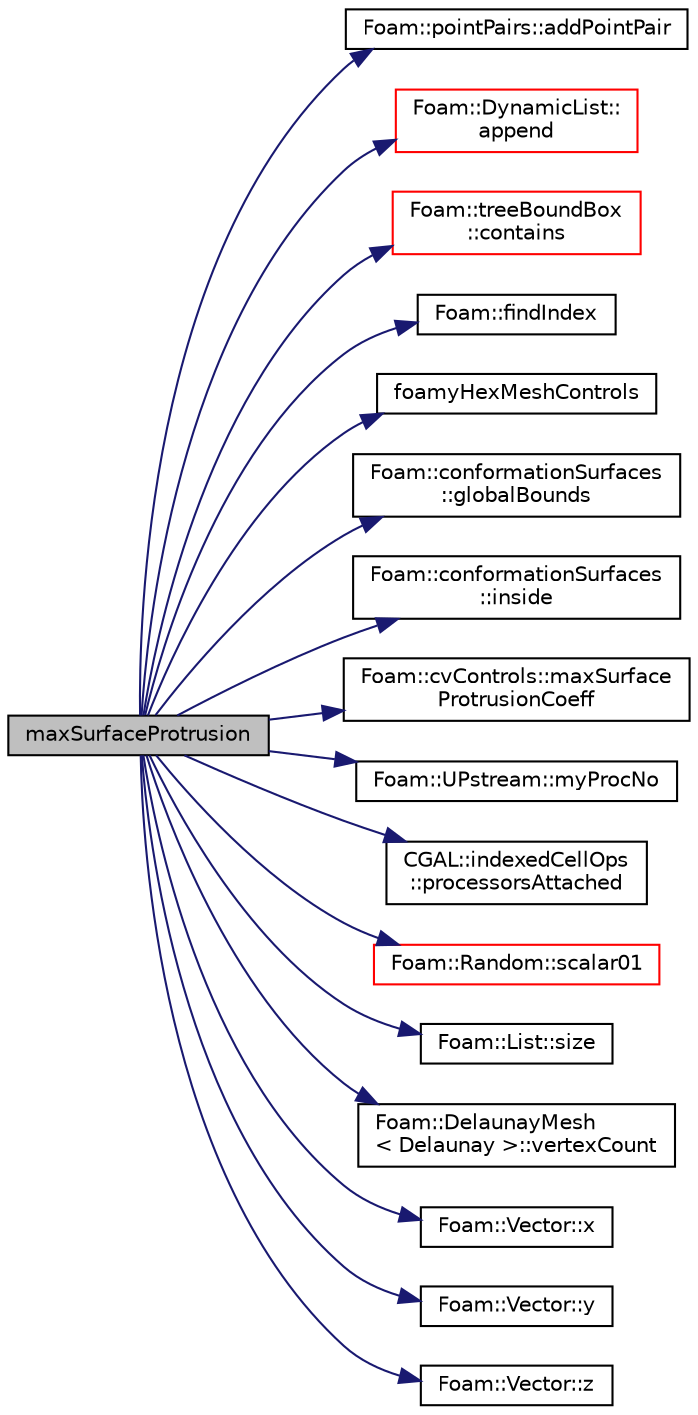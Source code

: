 digraph "maxSurfaceProtrusion"
{
  bgcolor="transparent";
  edge [fontname="Helvetica",fontsize="10",labelfontname="Helvetica",labelfontsize="10"];
  node [fontname="Helvetica",fontsize="10",shape=record];
  rankdir="LR";
  Node1 [label="maxSurfaceProtrusion",height=0.2,width=0.4,color="black", fillcolor="grey75", style="filled", fontcolor="black"];
  Node1 -> Node2 [color="midnightblue",fontsize="10",style="solid",fontname="Helvetica"];
  Node2 [label="Foam::pointPairs::addPointPair",height=0.2,width=0.4,color="black",URL="$a01929.html#a380d74144f20bc017387d09895f89543"];
  Node1 -> Node3 [color="midnightblue",fontsize="10",style="solid",fontname="Helvetica"];
  Node3 [label="Foam::DynamicList::\lappend",height=0.2,width=0.4,color="red",URL="$a00613.html#a7b67b42af715604376ad63a681dee6d8",tooltip="Append an element at the end of the list. "];
  Node1 -> Node4 [color="midnightblue",fontsize="10",style="solid",fontname="Helvetica"];
  Node4 [label="Foam::treeBoundBox\l::contains",height=0.2,width=0.4,color="red",URL="$a02746.html#a5f8aa323280184659cd2ac2c68fee587",tooltip="Contains point (inside or on edge) and moving in direction. "];
  Node1 -> Node5 [color="midnightblue",fontsize="10",style="solid",fontname="Helvetica"];
  Node5 [label="Foam::findIndex",height=0.2,width=0.4,color="black",URL="$a10974.html#ac16695f83f370df159eed19f92d095fb",tooltip="Find first occurence of given element and return index,. "];
  Node1 -> Node6 [color="midnightblue",fontsize="10",style="solid",fontname="Helvetica"];
  Node6 [label="foamyHexMeshControls",height=0.2,width=0.4,color="black",URL="$a00343.html#a4e6e657855c2e16a9c8a53d30ad62f0f",tooltip="Return the foamyHexMeshControls object. "];
  Node1 -> Node7 [color="midnightblue",fontsize="10",style="solid",fontname="Helvetica"];
  Node7 [label="Foam::conformationSurfaces\l::globalBounds",height=0.2,width=0.4,color="black",URL="$a00344.html#a590e375f6e7d2c5ab75041998bf4dd82",tooltip="Return the global bounds. "];
  Node1 -> Node8 [color="midnightblue",fontsize="10",style="solid",fontname="Helvetica"];
  Node8 [label="Foam::conformationSurfaces\l::inside",height=0.2,width=0.4,color="black",URL="$a00344.html#a7a17fabcb1e86df2f982157012eb72d1",tooltip="Check if points are inside surfaces to conform to. "];
  Node1 -> Node9 [color="midnightblue",fontsize="10",style="solid",fontname="Helvetica"];
  Node9 [label="Foam::cvControls::maxSurface\lProtrusionCoeff",height=0.2,width=0.4,color="black",URL="$a00461.html#a3d99aa4043e6e0124ead9efa4ea8f0f8",tooltip="Return the maxSurfaceProtrusionCoeff. "];
  Node1 -> Node10 [color="midnightblue",fontsize="10",style="solid",fontname="Helvetica"];
  Node10 [label="Foam::UPstream::myProcNo",height=0.2,width=0.4,color="black",URL="$a02862.html#afc74d89573de32a3032c916f8cdd1733",tooltip="Number of this process (starting from masterNo() = 0) "];
  Node1 -> Node11 [color="midnightblue",fontsize="10",style="solid",fontname="Helvetica"];
  Node11 [label="CGAL::indexedCellOps\l::processorsAttached",height=0.2,width=0.4,color="black",URL="$a10972.html#adb1ccfa45df077fdb13b19e5c19c1e7a"];
  Node1 -> Node12 [color="midnightblue",fontsize="10",style="solid",fontname="Helvetica"];
  Node12 [label="Foam::Random::scalar01",height=0.2,width=0.4,color="red",URL="$a02109.html#a25269b8b1f09eff9a4aa34074b51c4ab",tooltip="Scalar [0..1] (so including 0,1) "];
  Node1 -> Node13 [color="midnightblue",fontsize="10",style="solid",fontname="Helvetica"];
  Node13 [label="Foam::List::size",height=0.2,width=0.4,color="black",URL="$a01391.html#a8a5f6fa29bd4b500caf186f60245b384",tooltip="Override size to be inconsistent with allocated storage. "];
  Node1 -> Node14 [color="midnightblue",fontsize="10",style="solid",fontname="Helvetica"];
  Node14 [label="Foam::DelaunayMesh\l\< Delaunay \>::vertexCount",height=0.2,width=0.4,color="black",URL="$a00514.html#a3fb4b873d4fb5b1db09887206b12a0b9",tooltip="Return the vertex count (the next unique vertex index) "];
  Node1 -> Node15 [color="midnightblue",fontsize="10",style="solid",fontname="Helvetica"];
  Node15 [label="Foam::Vector::x",height=0.2,width=0.4,color="black",URL="$a02887.html#aeb7dc4a97968c543f58f9c7082e55757"];
  Node1 -> Node16 [color="midnightblue",fontsize="10",style="solid",fontname="Helvetica"];
  Node16 [label="Foam::Vector::y",height=0.2,width=0.4,color="black",URL="$a02887.html#a77c00b469d89c23bd35d2eb236140f70"];
  Node1 -> Node17 [color="midnightblue",fontsize="10",style="solid",fontname="Helvetica"];
  Node17 [label="Foam::Vector::z",height=0.2,width=0.4,color="black",URL="$a02887.html#ac72a74f7dde9500927f63515c3f0a2f3"];
}
